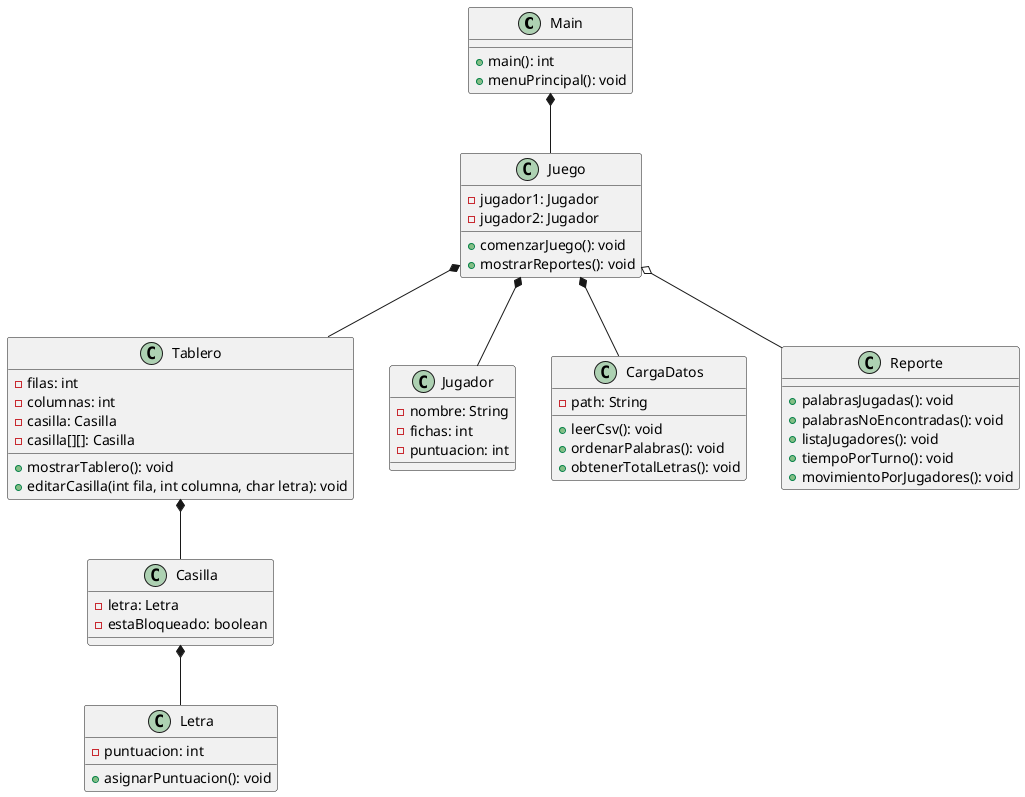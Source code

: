 @startuml Scrabble

class Main {
    + main(): int
    + menuPrincipal(): void
}

class Juego {
    - jugador1: Jugador
    - jugador2: Jugador
    + comenzarJuego(): void
    + mostrarReportes(): void
}

class Tablero {
    - filas: int
    - columnas: int
    - casilla: Casilla
    - casilla[][]: Casilla
    + mostrarTablero(): void
    + editarCasilla(int fila, int columna, char letra): void
}

class Casilla {
    - letra: Letra
    - estaBloqueado: boolean

}

class Letra {
    - puntuacion: int
    + asignarPuntuacion(): void
}

class Jugador {
    - nombre: String
    - fichas: int
    - puntuacion: int
}

class CargaDatos {
    - path: String
    + leerCsv(): void
    + ordenarPalabras(): void
    + obtenerTotalLetras(): void
}

class Reporte {
    + palabrasJugadas(): void
    + palabrasNoEncontradas(): void
    + listaJugadores(): void
    + tiempoPorTurno(): void
    + movimientoPorJugadores(): void
}

Tablero *-- Casilla
Casilla *-- Letra
Main *-- Juego
Juego o-- Reporte
Juego *-- Tablero
Juego *-- Jugador
Juego *-- CargaDatos

@enduml